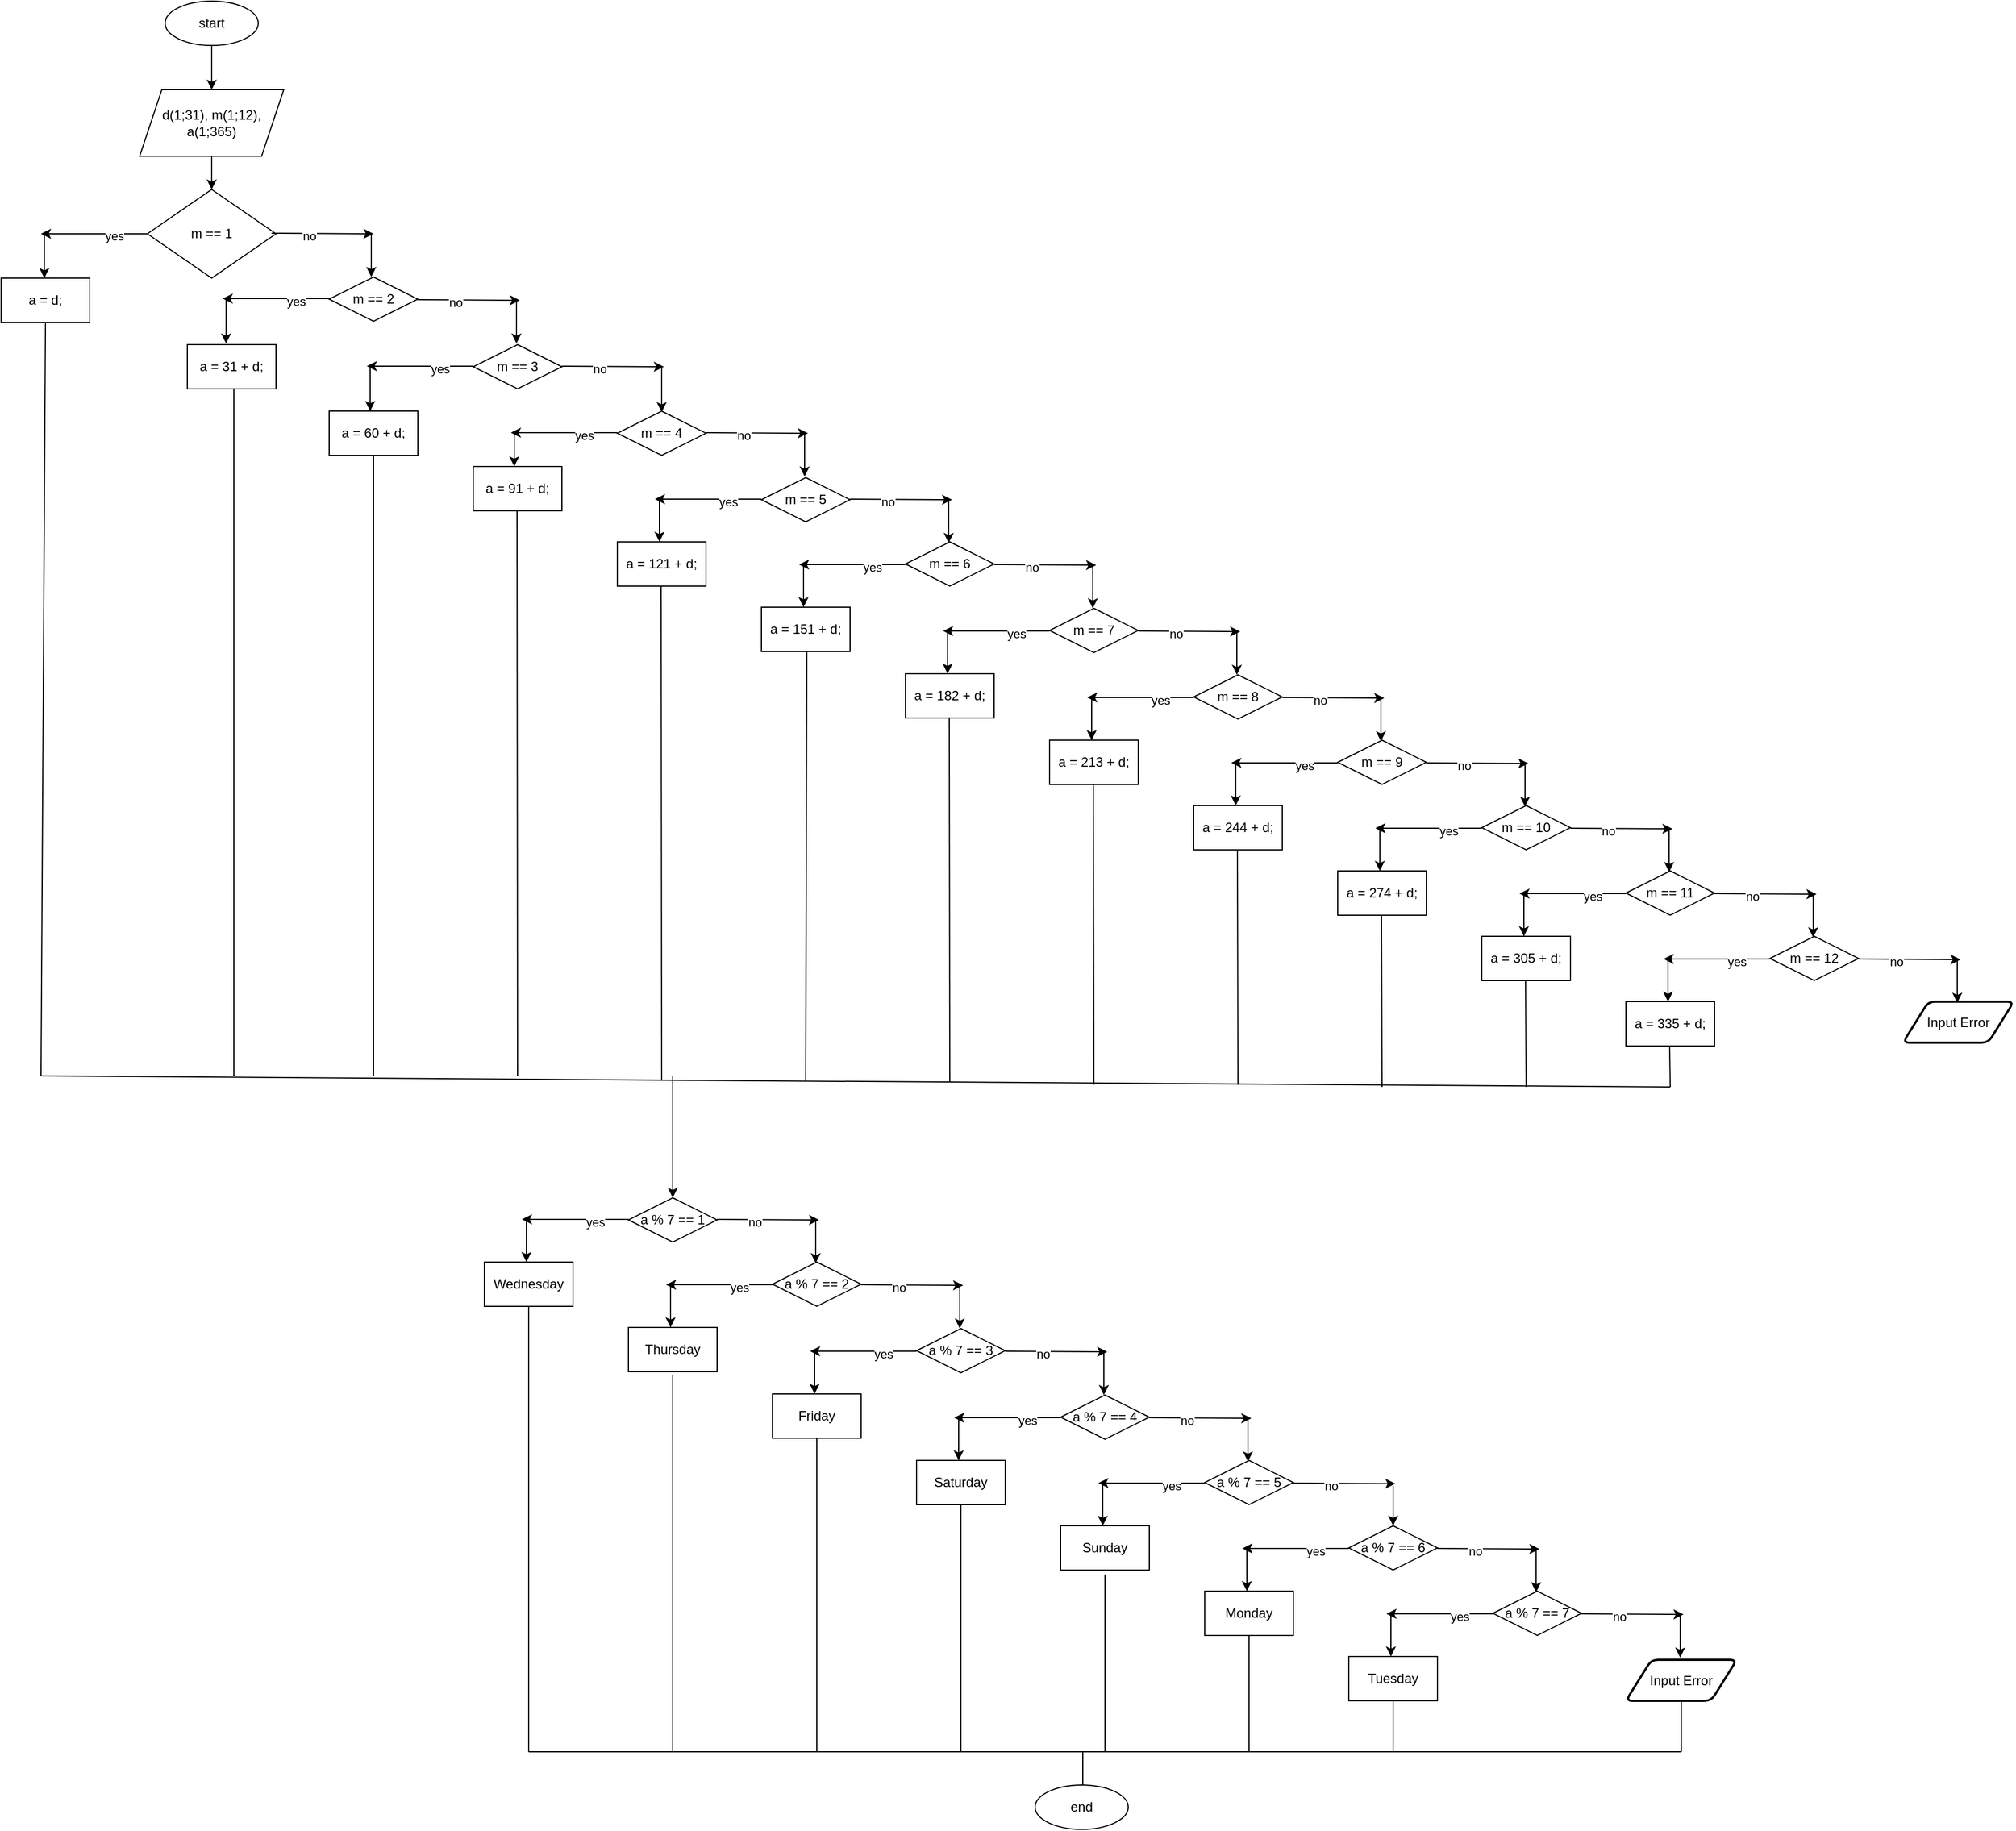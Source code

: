 <mxfile version="15.5.4" type="device"><diagram id="bAz_nbsaVDSdFyaOeBcV" name="Page-1"><mxGraphModel dx="4063" dy="2269" grid="1" gridSize="10" guides="1" tooltips="1" connect="1" arrows="1" fold="1" page="1" pageScale="1" pageWidth="827" pageHeight="1169" math="0" shadow="0"><root><mxCell id="0"/><mxCell id="1" parent="0"/><mxCell id="p2mTO-0wgHYNuSBnQs6n-1" value="start" style="ellipse;whiteSpace=wrap;html=1;" vertex="1" parent="1"><mxGeometry x="372" y="60" width="84" height="40" as="geometry"/></mxCell><mxCell id="p2mTO-0wgHYNuSBnQs6n-2" value="" style="endArrow=classic;html=1;rounded=0;exitX=0.5;exitY=1;exitDx=0;exitDy=0;" edge="1" parent="1" source="p2mTO-0wgHYNuSBnQs6n-1"><mxGeometry width="50" height="50" relative="1" as="geometry"><mxPoint x="390" y="430" as="sourcePoint"/><mxPoint x="414" y="100" as="targetPoint"/></mxGeometry></mxCell><mxCell id="p2mTO-0wgHYNuSBnQs6n-5" value="" style="endArrow=classic;html=1;rounded=0;exitX=0.5;exitY=1;exitDx=0;exitDy=0;" edge="1" parent="1" source="p2mTO-0wgHYNuSBnQs6n-1" target="p2mTO-0wgHYNuSBnQs6n-6"><mxGeometry width="50" height="50" relative="1" as="geometry"><mxPoint x="410" y="100" as="sourcePoint"/><mxPoint x="410" y="140" as="targetPoint"/></mxGeometry></mxCell><mxCell id="p2mTO-0wgHYNuSBnQs6n-6" value="d(1;31), m(1;12), a(1;365)" style="shape=parallelogram;perimeter=parallelogramPerimeter;whiteSpace=wrap;html=1;fixedSize=1;" vertex="1" parent="1"><mxGeometry x="349" y="140" width="130" height="60" as="geometry"/></mxCell><mxCell id="p2mTO-0wgHYNuSBnQs6n-7" value="" style="endArrow=classic;html=1;rounded=0;exitX=0.5;exitY=1;exitDx=0;exitDy=0;" edge="1" parent="1" source="p2mTO-0wgHYNuSBnQs6n-6"><mxGeometry width="50" height="50" relative="1" as="geometry"><mxPoint x="390" y="420" as="sourcePoint"/><mxPoint x="414" y="230" as="targetPoint"/></mxGeometry></mxCell><mxCell id="p2mTO-0wgHYNuSBnQs6n-8" value="m == 1" style="rhombus;whiteSpace=wrap;html=1;" vertex="1" parent="1"><mxGeometry x="356" y="230" width="116" height="80" as="geometry"/></mxCell><mxCell id="p2mTO-0wgHYNuSBnQs6n-9" value="" style="endArrow=classic;html=1;rounded=0;exitX=0;exitY=0.5;exitDx=0;exitDy=0;" edge="1" parent="1" source="p2mTO-0wgHYNuSBnQs6n-8"><mxGeometry width="50" height="50" relative="1" as="geometry"><mxPoint x="390" y="420" as="sourcePoint"/><mxPoint x="260" y="270" as="targetPoint"/></mxGeometry></mxCell><mxCell id="p2mTO-0wgHYNuSBnQs6n-12" value="yes" style="edgeLabel;html=1;align=center;verticalAlign=middle;resizable=0;points=[];" vertex="1" connectable="0" parent="p2mTO-0wgHYNuSBnQs6n-9"><mxGeometry x="-0.375" y="2" relative="1" as="geometry"><mxPoint as="offset"/></mxGeometry></mxCell><mxCell id="p2mTO-0wgHYNuSBnQs6n-11" value="" style="endArrow=classic;html=1;rounded=0;exitX=0;exitY=0.5;exitDx=0;exitDy=0;" edge="1" parent="1"><mxGeometry width="50" height="50" relative="1" as="geometry"><mxPoint x="468" y="269.5" as="sourcePoint"/><mxPoint x="560" y="270" as="targetPoint"/></mxGeometry></mxCell><mxCell id="p2mTO-0wgHYNuSBnQs6n-13" value="no" style="edgeLabel;html=1;align=center;verticalAlign=middle;resizable=0;points=[];" vertex="1" connectable="0" parent="p2mTO-0wgHYNuSBnQs6n-11"><mxGeometry x="-0.261" y="-2" relative="1" as="geometry"><mxPoint as="offset"/></mxGeometry></mxCell><mxCell id="p2mTO-0wgHYNuSBnQs6n-14" value="a = d;" style="rounded=0;whiteSpace=wrap;html=1;" vertex="1" parent="1"><mxGeometry x="224" y="310" width="80" height="40" as="geometry"/></mxCell><mxCell id="p2mTO-0wgHYNuSBnQs6n-15" value="" style="endArrow=classic;html=1;rounded=0;entryX=0.5;entryY=0;entryDx=0;entryDy=0;" edge="1" parent="1"><mxGeometry width="50" height="50" relative="1" as="geometry"><mxPoint x="263" y="270" as="sourcePoint"/><mxPoint x="263" y="310" as="targetPoint"/></mxGeometry></mxCell><mxCell id="p2mTO-0wgHYNuSBnQs6n-16" value="" style="endArrow=classic;html=1;rounded=0;" edge="1" parent="1"><mxGeometry width="50" height="50" relative="1" as="geometry"><mxPoint x="558" y="269" as="sourcePoint"/><mxPoint x="558" y="309" as="targetPoint"/></mxGeometry></mxCell><mxCell id="p2mTO-0wgHYNuSBnQs6n-18" value="m == 2" style="rhombus;whiteSpace=wrap;html=1;" vertex="1" parent="1"><mxGeometry x="520" y="309" width="80" height="40" as="geometry"/></mxCell><mxCell id="p2mTO-0wgHYNuSBnQs6n-19" value="" style="endArrow=classic;html=1;rounded=0;exitX=0;exitY=0.5;exitDx=0;exitDy=0;" edge="1" parent="1"><mxGeometry width="50" height="50" relative="1" as="geometry"><mxPoint x="520" y="328.5" as="sourcePoint"/><mxPoint x="424" y="328.5" as="targetPoint"/></mxGeometry></mxCell><mxCell id="p2mTO-0wgHYNuSBnQs6n-20" value="yes" style="edgeLabel;html=1;align=center;verticalAlign=middle;resizable=0;points=[];" vertex="1" connectable="0" parent="p2mTO-0wgHYNuSBnQs6n-19"><mxGeometry x="-0.375" y="2" relative="1" as="geometry"><mxPoint as="offset"/></mxGeometry></mxCell><mxCell id="p2mTO-0wgHYNuSBnQs6n-21" value="" style="endArrow=classic;html=1;rounded=0;exitX=0;exitY=0.5;exitDx=0;exitDy=0;" edge="1" parent="1"><mxGeometry width="50" height="50" relative="1" as="geometry"><mxPoint x="600" y="329.5" as="sourcePoint"/><mxPoint x="692" y="330" as="targetPoint"/></mxGeometry></mxCell><mxCell id="p2mTO-0wgHYNuSBnQs6n-22" value="no" style="edgeLabel;html=1;align=center;verticalAlign=middle;resizable=0;points=[];" vertex="1" connectable="0" parent="p2mTO-0wgHYNuSBnQs6n-21"><mxGeometry x="-0.261" y="-2" relative="1" as="geometry"><mxPoint as="offset"/></mxGeometry></mxCell><mxCell id="p2mTO-0wgHYNuSBnQs6n-23" value="" style="endArrow=classic;html=1;rounded=0;entryX=0.5;entryY=0;entryDx=0;entryDy=0;" edge="1" parent="1"><mxGeometry width="50" height="50" relative="1" as="geometry"><mxPoint x="427" y="329" as="sourcePoint"/><mxPoint x="427" y="369" as="targetPoint"/></mxGeometry></mxCell><mxCell id="p2mTO-0wgHYNuSBnQs6n-24" value="" style="endArrow=classic;html=1;rounded=0;entryX=0.5;entryY=0;entryDx=0;entryDy=0;" edge="1" parent="1"><mxGeometry width="50" height="50" relative="1" as="geometry"><mxPoint x="689" y="329" as="sourcePoint"/><mxPoint x="689" y="369" as="targetPoint"/></mxGeometry></mxCell><mxCell id="p2mTO-0wgHYNuSBnQs6n-25" value="a = 31 + d;" style="rounded=0;whiteSpace=wrap;html=1;" vertex="1" parent="1"><mxGeometry x="392" y="370" width="80" height="40" as="geometry"/></mxCell><mxCell id="p2mTO-0wgHYNuSBnQs6n-26" value="m == 3" style="rhombus;whiteSpace=wrap;html=1;" vertex="1" parent="1"><mxGeometry x="650" y="370" width="80" height="40" as="geometry"/></mxCell><mxCell id="p2mTO-0wgHYNuSBnQs6n-27" value="" style="endArrow=classic;html=1;rounded=0;exitX=0;exitY=0.5;exitDx=0;exitDy=0;" edge="1" parent="1"><mxGeometry width="50" height="50" relative="1" as="geometry"><mxPoint x="650" y="389.5" as="sourcePoint"/><mxPoint x="554" y="389.5" as="targetPoint"/></mxGeometry></mxCell><mxCell id="p2mTO-0wgHYNuSBnQs6n-28" value="yes" style="edgeLabel;html=1;align=center;verticalAlign=middle;resizable=0;points=[];" vertex="1" connectable="0" parent="p2mTO-0wgHYNuSBnQs6n-27"><mxGeometry x="-0.375" y="2" relative="1" as="geometry"><mxPoint as="offset"/></mxGeometry></mxCell><mxCell id="p2mTO-0wgHYNuSBnQs6n-29" value="" style="endArrow=classic;html=1;rounded=0;entryX=0.5;entryY=0;entryDx=0;entryDy=0;" edge="1" parent="1"><mxGeometry width="50" height="50" relative="1" as="geometry"><mxPoint x="557" y="390" as="sourcePoint"/><mxPoint x="557" y="430" as="targetPoint"/></mxGeometry></mxCell><mxCell id="p2mTO-0wgHYNuSBnQs6n-30" value="" style="endArrow=classic;html=1;rounded=0;exitX=0;exitY=0.5;exitDx=0;exitDy=0;" edge="1" parent="1"><mxGeometry width="50" height="50" relative="1" as="geometry"><mxPoint x="730" y="389.5" as="sourcePoint"/><mxPoint x="822" y="390" as="targetPoint"/></mxGeometry></mxCell><mxCell id="p2mTO-0wgHYNuSBnQs6n-31" value="no" style="edgeLabel;html=1;align=center;verticalAlign=middle;resizable=0;points=[];" vertex="1" connectable="0" parent="p2mTO-0wgHYNuSBnQs6n-30"><mxGeometry x="-0.261" y="-2" relative="1" as="geometry"><mxPoint as="offset"/></mxGeometry></mxCell><mxCell id="p2mTO-0wgHYNuSBnQs6n-33" value="" style="endArrow=classic;html=1;rounded=0;entryX=0.5;entryY=0;entryDx=0;entryDy=0;" edge="1" parent="1"><mxGeometry width="50" height="50" relative="1" as="geometry"><mxPoint x="820" y="391" as="sourcePoint"/><mxPoint x="820" y="431" as="targetPoint"/></mxGeometry></mxCell><mxCell id="p2mTO-0wgHYNuSBnQs6n-34" value="a = 60 + d;" style="rounded=0;whiteSpace=wrap;html=1;" vertex="1" parent="1"><mxGeometry x="520" y="430" width="80" height="40" as="geometry"/></mxCell><mxCell id="p2mTO-0wgHYNuSBnQs6n-37" value="m == 4" style="rhombus;whiteSpace=wrap;html=1;" vertex="1" parent="1"><mxGeometry x="780" y="430" width="80" height="40" as="geometry"/></mxCell><mxCell id="p2mTO-0wgHYNuSBnQs6n-38" value="" style="endArrow=classic;html=1;rounded=0;exitX=0;exitY=0.5;exitDx=0;exitDy=0;" edge="1" parent="1"><mxGeometry width="50" height="50" relative="1" as="geometry"><mxPoint x="780" y="449.5" as="sourcePoint"/><mxPoint x="684" y="449.5" as="targetPoint"/></mxGeometry></mxCell><mxCell id="p2mTO-0wgHYNuSBnQs6n-39" value="yes" style="edgeLabel;html=1;align=center;verticalAlign=middle;resizable=0;points=[];" vertex="1" connectable="0" parent="p2mTO-0wgHYNuSBnQs6n-38"><mxGeometry x="-0.375" y="2" relative="1" as="geometry"><mxPoint as="offset"/></mxGeometry></mxCell><mxCell id="p2mTO-0wgHYNuSBnQs6n-40" value="a = 91 + d;" style="rounded=0;whiteSpace=wrap;html=1;" vertex="1" parent="1"><mxGeometry x="650" y="480" width="80" height="40" as="geometry"/></mxCell><mxCell id="p2mTO-0wgHYNuSBnQs6n-43" value="" style="endArrow=classic;html=1;rounded=0;entryX=0.5;entryY=0;entryDx=0;entryDy=0;" edge="1" parent="1"><mxGeometry width="50" height="50" relative="1" as="geometry"><mxPoint x="687" y="450" as="sourcePoint"/><mxPoint x="687" y="480" as="targetPoint"/></mxGeometry></mxCell><mxCell id="p2mTO-0wgHYNuSBnQs6n-45" value="" style="endArrow=classic;html=1;rounded=0;exitX=0;exitY=0.5;exitDx=0;exitDy=0;" edge="1" parent="1"><mxGeometry width="50" height="50" relative="1" as="geometry"><mxPoint x="860" y="449.5" as="sourcePoint"/><mxPoint x="952" y="450" as="targetPoint"/></mxGeometry></mxCell><mxCell id="p2mTO-0wgHYNuSBnQs6n-46" value="no" style="edgeLabel;html=1;align=center;verticalAlign=middle;resizable=0;points=[];" vertex="1" connectable="0" parent="p2mTO-0wgHYNuSBnQs6n-45"><mxGeometry x="-0.261" y="-2" relative="1" as="geometry"><mxPoint as="offset"/></mxGeometry></mxCell><mxCell id="p2mTO-0wgHYNuSBnQs6n-47" value="" style="endArrow=classic;html=1;rounded=0;entryX=0.5;entryY=0;entryDx=0;entryDy=0;" edge="1" parent="1"><mxGeometry width="50" height="50" relative="1" as="geometry"><mxPoint x="949" y="449" as="sourcePoint"/><mxPoint x="949" y="489" as="targetPoint"/></mxGeometry></mxCell><mxCell id="p2mTO-0wgHYNuSBnQs6n-48" value="m == 5" style="rhombus;whiteSpace=wrap;html=1;" vertex="1" parent="1"><mxGeometry x="910" y="490" width="80" height="40" as="geometry"/></mxCell><mxCell id="p2mTO-0wgHYNuSBnQs6n-49" value="" style="endArrow=classic;html=1;rounded=0;exitX=0;exitY=0.5;exitDx=0;exitDy=0;" edge="1" parent="1"><mxGeometry width="50" height="50" relative="1" as="geometry"><mxPoint x="910" y="509.5" as="sourcePoint"/><mxPoint x="814" y="509.5" as="targetPoint"/></mxGeometry></mxCell><mxCell id="p2mTO-0wgHYNuSBnQs6n-50" value="yes" style="edgeLabel;html=1;align=center;verticalAlign=middle;resizable=0;points=[];" vertex="1" connectable="0" parent="p2mTO-0wgHYNuSBnQs6n-49"><mxGeometry x="-0.375" y="2" relative="1" as="geometry"><mxPoint as="offset"/></mxGeometry></mxCell><mxCell id="p2mTO-0wgHYNuSBnQs6n-51" value="" style="endArrow=classic;html=1;rounded=0;exitX=0;exitY=0.5;exitDx=0;exitDy=0;" edge="1" parent="1"><mxGeometry width="50" height="50" relative="1" as="geometry"><mxPoint x="990" y="509.5" as="sourcePoint"/><mxPoint x="1082" y="510" as="targetPoint"/></mxGeometry></mxCell><mxCell id="p2mTO-0wgHYNuSBnQs6n-52" value="no" style="edgeLabel;html=1;align=center;verticalAlign=middle;resizable=0;points=[];" vertex="1" connectable="0" parent="p2mTO-0wgHYNuSBnQs6n-51"><mxGeometry x="-0.261" y="-2" relative="1" as="geometry"><mxPoint as="offset"/></mxGeometry></mxCell><mxCell id="p2mTO-0wgHYNuSBnQs6n-53" value="" style="endArrow=classic;html=1;rounded=0;entryX=0.5;entryY=0;entryDx=0;entryDy=0;" edge="1" parent="1"><mxGeometry width="50" height="50" relative="1" as="geometry"><mxPoint x="818" y="508" as="sourcePoint"/><mxPoint x="818" y="548" as="targetPoint"/></mxGeometry></mxCell><mxCell id="p2mTO-0wgHYNuSBnQs6n-54" value="a = 121 + d;" style="rounded=0;whiteSpace=wrap;html=1;" vertex="1" parent="1"><mxGeometry x="780" y="548" width="80" height="40" as="geometry"/></mxCell><mxCell id="p2mTO-0wgHYNuSBnQs6n-55" value="" style="endArrow=classic;html=1;rounded=0;entryX=0.5;entryY=0;entryDx=0;entryDy=0;" edge="1" parent="1"><mxGeometry width="50" height="50" relative="1" as="geometry"><mxPoint x="1079" y="509" as="sourcePoint"/><mxPoint x="1079" y="549" as="targetPoint"/></mxGeometry></mxCell><mxCell id="p2mTO-0wgHYNuSBnQs6n-56" value="m == 6" style="rhombus;whiteSpace=wrap;html=1;" vertex="1" parent="1"><mxGeometry x="1040" y="548" width="80" height="40" as="geometry"/></mxCell><mxCell id="p2mTO-0wgHYNuSBnQs6n-57" value="" style="endArrow=classic;html=1;rounded=0;exitX=0;exitY=0.5;exitDx=0;exitDy=0;" edge="1" parent="1"><mxGeometry width="50" height="50" relative="1" as="geometry"><mxPoint x="1040" y="568.5" as="sourcePoint"/><mxPoint x="944" y="568.5" as="targetPoint"/></mxGeometry></mxCell><mxCell id="p2mTO-0wgHYNuSBnQs6n-58" value="yes" style="edgeLabel;html=1;align=center;verticalAlign=middle;resizable=0;points=[];" vertex="1" connectable="0" parent="p2mTO-0wgHYNuSBnQs6n-57"><mxGeometry x="-0.375" y="2" relative="1" as="geometry"><mxPoint as="offset"/></mxGeometry></mxCell><mxCell id="p2mTO-0wgHYNuSBnQs6n-59" value="" style="endArrow=classic;html=1;rounded=0;exitX=0;exitY=0.5;exitDx=0;exitDy=0;" edge="1" parent="1"><mxGeometry width="50" height="50" relative="1" as="geometry"><mxPoint x="1120" y="568.5" as="sourcePoint"/><mxPoint x="1212" y="569" as="targetPoint"/></mxGeometry></mxCell><mxCell id="p2mTO-0wgHYNuSBnQs6n-60" value="no" style="edgeLabel;html=1;align=center;verticalAlign=middle;resizable=0;points=[];" vertex="1" connectable="0" parent="p2mTO-0wgHYNuSBnQs6n-59"><mxGeometry x="-0.261" y="-2" relative="1" as="geometry"><mxPoint as="offset"/></mxGeometry></mxCell><mxCell id="p2mTO-0wgHYNuSBnQs6n-61" value="" style="endArrow=classic;html=1;rounded=0;entryX=0.5;entryY=0;entryDx=0;entryDy=0;" edge="1" parent="1"><mxGeometry width="50" height="50" relative="1" as="geometry"><mxPoint x="948" y="567" as="sourcePoint"/><mxPoint x="948" y="607" as="targetPoint"/></mxGeometry></mxCell><mxCell id="p2mTO-0wgHYNuSBnQs6n-62" value="a = 151 + d;" style="rounded=0;whiteSpace=wrap;html=1;" vertex="1" parent="1"><mxGeometry x="910" y="607" width="80" height="40" as="geometry"/></mxCell><mxCell id="p2mTO-0wgHYNuSBnQs6n-63" value="" style="endArrow=classic;html=1;rounded=0;entryX=0.5;entryY=0;entryDx=0;entryDy=0;" edge="1" parent="1"><mxGeometry width="50" height="50" relative="1" as="geometry"><mxPoint x="1209" y="568" as="sourcePoint"/><mxPoint x="1209" y="608" as="targetPoint"/></mxGeometry></mxCell><mxCell id="p2mTO-0wgHYNuSBnQs6n-64" value="m == 7" style="rhombus;whiteSpace=wrap;html=1;" vertex="1" parent="1"><mxGeometry x="1170" y="608" width="80" height="40" as="geometry"/></mxCell><mxCell id="p2mTO-0wgHYNuSBnQs6n-65" value="" style="endArrow=classic;html=1;rounded=0;exitX=0;exitY=0.5;exitDx=0;exitDy=0;" edge="1" parent="1"><mxGeometry width="50" height="50" relative="1" as="geometry"><mxPoint x="1170" y="628.5" as="sourcePoint"/><mxPoint x="1074" y="628.5" as="targetPoint"/></mxGeometry></mxCell><mxCell id="p2mTO-0wgHYNuSBnQs6n-66" value="yes" style="edgeLabel;html=1;align=center;verticalAlign=middle;resizable=0;points=[];" vertex="1" connectable="0" parent="p2mTO-0wgHYNuSBnQs6n-65"><mxGeometry x="-0.375" y="2" relative="1" as="geometry"><mxPoint as="offset"/></mxGeometry></mxCell><mxCell id="p2mTO-0wgHYNuSBnQs6n-67" value="" style="endArrow=classic;html=1;rounded=0;exitX=0;exitY=0.5;exitDx=0;exitDy=0;" edge="1" parent="1"><mxGeometry width="50" height="50" relative="1" as="geometry"><mxPoint x="1250" y="628.5" as="sourcePoint"/><mxPoint x="1342" y="629" as="targetPoint"/></mxGeometry></mxCell><mxCell id="p2mTO-0wgHYNuSBnQs6n-68" value="no" style="edgeLabel;html=1;align=center;verticalAlign=middle;resizable=0;points=[];" vertex="1" connectable="0" parent="p2mTO-0wgHYNuSBnQs6n-67"><mxGeometry x="-0.261" y="-2" relative="1" as="geometry"><mxPoint as="offset"/></mxGeometry></mxCell><mxCell id="p2mTO-0wgHYNuSBnQs6n-69" value="" style="endArrow=classic;html=1;rounded=0;entryX=0.5;entryY=0;entryDx=0;entryDy=0;" edge="1" parent="1"><mxGeometry width="50" height="50" relative="1" as="geometry"><mxPoint x="1078" y="627" as="sourcePoint"/><mxPoint x="1078" y="667" as="targetPoint"/></mxGeometry></mxCell><mxCell id="p2mTO-0wgHYNuSBnQs6n-70" value="a = 182 + d;" style="rounded=0;whiteSpace=wrap;html=1;" vertex="1" parent="1"><mxGeometry x="1040" y="667" width="80" height="40" as="geometry"/></mxCell><mxCell id="p2mTO-0wgHYNuSBnQs6n-71" value="" style="endArrow=classic;html=1;rounded=0;entryX=0.5;entryY=0;entryDx=0;entryDy=0;" edge="1" parent="1"><mxGeometry width="50" height="50" relative="1" as="geometry"><mxPoint x="1339" y="628" as="sourcePoint"/><mxPoint x="1339" y="668" as="targetPoint"/></mxGeometry></mxCell><mxCell id="p2mTO-0wgHYNuSBnQs6n-73" value="m == 8" style="rhombus;whiteSpace=wrap;html=1;" vertex="1" parent="1"><mxGeometry x="1300" y="668" width="80" height="40" as="geometry"/></mxCell><mxCell id="p2mTO-0wgHYNuSBnQs6n-74" value="" style="endArrow=classic;html=1;rounded=0;exitX=0;exitY=0.5;exitDx=0;exitDy=0;" edge="1" parent="1"><mxGeometry width="50" height="50" relative="1" as="geometry"><mxPoint x="1300" y="688.5" as="sourcePoint"/><mxPoint x="1204" y="688.5" as="targetPoint"/></mxGeometry></mxCell><mxCell id="p2mTO-0wgHYNuSBnQs6n-75" value="yes" style="edgeLabel;html=1;align=center;verticalAlign=middle;resizable=0;points=[];" vertex="1" connectable="0" parent="p2mTO-0wgHYNuSBnQs6n-74"><mxGeometry x="-0.375" y="2" relative="1" as="geometry"><mxPoint as="offset"/></mxGeometry></mxCell><mxCell id="p2mTO-0wgHYNuSBnQs6n-76" value="" style="endArrow=classic;html=1;rounded=0;exitX=0;exitY=0.5;exitDx=0;exitDy=0;" edge="1" parent="1"><mxGeometry width="50" height="50" relative="1" as="geometry"><mxPoint x="1380" y="688.5" as="sourcePoint"/><mxPoint x="1472" y="689" as="targetPoint"/></mxGeometry></mxCell><mxCell id="p2mTO-0wgHYNuSBnQs6n-77" value="no" style="edgeLabel;html=1;align=center;verticalAlign=middle;resizable=0;points=[];" vertex="1" connectable="0" parent="p2mTO-0wgHYNuSBnQs6n-76"><mxGeometry x="-0.261" y="-2" relative="1" as="geometry"><mxPoint as="offset"/></mxGeometry></mxCell><mxCell id="p2mTO-0wgHYNuSBnQs6n-78" value="" style="endArrow=classic;html=1;rounded=0;entryX=0.5;entryY=0;entryDx=0;entryDy=0;" edge="1" parent="1"><mxGeometry width="50" height="50" relative="1" as="geometry"><mxPoint x="1208" y="687" as="sourcePoint"/><mxPoint x="1208" y="727" as="targetPoint"/></mxGeometry></mxCell><mxCell id="p2mTO-0wgHYNuSBnQs6n-79" value="a = 213 + d;" style="rounded=0;whiteSpace=wrap;html=1;" vertex="1" parent="1"><mxGeometry x="1170" y="727" width="80" height="40" as="geometry"/></mxCell><mxCell id="p2mTO-0wgHYNuSBnQs6n-80" value="" style="endArrow=classic;html=1;rounded=0;entryX=0.5;entryY=0;entryDx=0;entryDy=0;" edge="1" parent="1"><mxGeometry width="50" height="50" relative="1" as="geometry"><mxPoint x="1469" y="688" as="sourcePoint"/><mxPoint x="1469" y="728" as="targetPoint"/></mxGeometry></mxCell><mxCell id="p2mTO-0wgHYNuSBnQs6n-81" value="m == 9" style="rhombus;whiteSpace=wrap;html=1;" vertex="1" parent="1"><mxGeometry x="1430" y="727" width="80" height="40" as="geometry"/></mxCell><mxCell id="p2mTO-0wgHYNuSBnQs6n-82" value="" style="endArrow=classic;html=1;rounded=0;exitX=0;exitY=0.5;exitDx=0;exitDy=0;" edge="1" parent="1"><mxGeometry width="50" height="50" relative="1" as="geometry"><mxPoint x="1430" y="747.5" as="sourcePoint"/><mxPoint x="1334" y="747.5" as="targetPoint"/></mxGeometry></mxCell><mxCell id="p2mTO-0wgHYNuSBnQs6n-83" value="yes" style="edgeLabel;html=1;align=center;verticalAlign=middle;resizable=0;points=[];" vertex="1" connectable="0" parent="p2mTO-0wgHYNuSBnQs6n-82"><mxGeometry x="-0.375" y="2" relative="1" as="geometry"><mxPoint as="offset"/></mxGeometry></mxCell><mxCell id="p2mTO-0wgHYNuSBnQs6n-84" value="" style="endArrow=classic;html=1;rounded=0;exitX=0;exitY=0.5;exitDx=0;exitDy=0;" edge="1" parent="1"><mxGeometry width="50" height="50" relative="1" as="geometry"><mxPoint x="1510" y="747.5" as="sourcePoint"/><mxPoint x="1602" y="748" as="targetPoint"/></mxGeometry></mxCell><mxCell id="p2mTO-0wgHYNuSBnQs6n-85" value="no" style="edgeLabel;html=1;align=center;verticalAlign=middle;resizable=0;points=[];" vertex="1" connectable="0" parent="p2mTO-0wgHYNuSBnQs6n-84"><mxGeometry x="-0.261" y="-2" relative="1" as="geometry"><mxPoint as="offset"/></mxGeometry></mxCell><mxCell id="p2mTO-0wgHYNuSBnQs6n-86" value="" style="endArrow=classic;html=1;rounded=0;entryX=0.5;entryY=0;entryDx=0;entryDy=0;" edge="1" parent="1"><mxGeometry width="50" height="50" relative="1" as="geometry"><mxPoint x="1338" y="746" as="sourcePoint"/><mxPoint x="1338" y="786" as="targetPoint"/></mxGeometry></mxCell><mxCell id="p2mTO-0wgHYNuSBnQs6n-87" value="a = 244 + d;" style="rounded=0;whiteSpace=wrap;html=1;" vertex="1" parent="1"><mxGeometry x="1300" y="786" width="80" height="40" as="geometry"/></mxCell><mxCell id="p2mTO-0wgHYNuSBnQs6n-88" value="" style="endArrow=classic;html=1;rounded=0;entryX=0.5;entryY=0;entryDx=0;entryDy=0;" edge="1" parent="1"><mxGeometry width="50" height="50" relative="1" as="geometry"><mxPoint x="1599" y="747" as="sourcePoint"/><mxPoint x="1599" y="787" as="targetPoint"/></mxGeometry></mxCell><mxCell id="p2mTO-0wgHYNuSBnQs6n-89" value="m == 10" style="rhombus;whiteSpace=wrap;html=1;" vertex="1" parent="1"><mxGeometry x="1560" y="786" width="80" height="40" as="geometry"/></mxCell><mxCell id="p2mTO-0wgHYNuSBnQs6n-90" value="" style="endArrow=classic;html=1;rounded=0;exitX=0;exitY=0.5;exitDx=0;exitDy=0;" edge="1" parent="1"><mxGeometry width="50" height="50" relative="1" as="geometry"><mxPoint x="1560" y="806.5" as="sourcePoint"/><mxPoint x="1464" y="806.5" as="targetPoint"/></mxGeometry></mxCell><mxCell id="p2mTO-0wgHYNuSBnQs6n-91" value="yes" style="edgeLabel;html=1;align=center;verticalAlign=middle;resizable=0;points=[];" vertex="1" connectable="0" parent="p2mTO-0wgHYNuSBnQs6n-90"><mxGeometry x="-0.375" y="2" relative="1" as="geometry"><mxPoint as="offset"/></mxGeometry></mxCell><mxCell id="p2mTO-0wgHYNuSBnQs6n-92" value="" style="endArrow=classic;html=1;rounded=0;exitX=0;exitY=0.5;exitDx=0;exitDy=0;" edge="1" parent="1"><mxGeometry width="50" height="50" relative="1" as="geometry"><mxPoint x="1640" y="806.5" as="sourcePoint"/><mxPoint x="1732" y="807" as="targetPoint"/></mxGeometry></mxCell><mxCell id="p2mTO-0wgHYNuSBnQs6n-93" value="no" style="edgeLabel;html=1;align=center;verticalAlign=middle;resizable=0;points=[];" vertex="1" connectable="0" parent="p2mTO-0wgHYNuSBnQs6n-92"><mxGeometry x="-0.261" y="-2" relative="1" as="geometry"><mxPoint as="offset"/></mxGeometry></mxCell><mxCell id="p2mTO-0wgHYNuSBnQs6n-94" value="" style="endArrow=classic;html=1;rounded=0;entryX=0.5;entryY=0;entryDx=0;entryDy=0;" edge="1" parent="1"><mxGeometry width="50" height="50" relative="1" as="geometry"><mxPoint x="1468" y="805" as="sourcePoint"/><mxPoint x="1468" y="845" as="targetPoint"/></mxGeometry></mxCell><mxCell id="p2mTO-0wgHYNuSBnQs6n-95" value="a = 274 + d;" style="rounded=0;whiteSpace=wrap;html=1;" vertex="1" parent="1"><mxGeometry x="1430" y="845" width="80" height="40" as="geometry"/></mxCell><mxCell id="p2mTO-0wgHYNuSBnQs6n-96" value="" style="endArrow=classic;html=1;rounded=0;entryX=0.5;entryY=0;entryDx=0;entryDy=0;" edge="1" parent="1"><mxGeometry width="50" height="50" relative="1" as="geometry"><mxPoint x="1729" y="806" as="sourcePoint"/><mxPoint x="1729" y="846" as="targetPoint"/></mxGeometry></mxCell><mxCell id="p2mTO-0wgHYNuSBnQs6n-97" value="m == 11" style="rhombus;whiteSpace=wrap;html=1;" vertex="1" parent="1"><mxGeometry x="1690" y="845" width="80" height="40" as="geometry"/></mxCell><mxCell id="p2mTO-0wgHYNuSBnQs6n-98" value="" style="endArrow=classic;html=1;rounded=0;exitX=0;exitY=0.5;exitDx=0;exitDy=0;" edge="1" parent="1"><mxGeometry width="50" height="50" relative="1" as="geometry"><mxPoint x="1690" y="865.5" as="sourcePoint"/><mxPoint x="1594" y="865.5" as="targetPoint"/></mxGeometry></mxCell><mxCell id="p2mTO-0wgHYNuSBnQs6n-99" value="yes" style="edgeLabel;html=1;align=center;verticalAlign=middle;resizable=0;points=[];" vertex="1" connectable="0" parent="p2mTO-0wgHYNuSBnQs6n-98"><mxGeometry x="-0.375" y="2" relative="1" as="geometry"><mxPoint as="offset"/></mxGeometry></mxCell><mxCell id="p2mTO-0wgHYNuSBnQs6n-100" value="" style="endArrow=classic;html=1;rounded=0;exitX=0;exitY=0.5;exitDx=0;exitDy=0;" edge="1" parent="1"><mxGeometry width="50" height="50" relative="1" as="geometry"><mxPoint x="1770" y="865.5" as="sourcePoint"/><mxPoint x="1862" y="866" as="targetPoint"/></mxGeometry></mxCell><mxCell id="p2mTO-0wgHYNuSBnQs6n-101" value="no" style="edgeLabel;html=1;align=center;verticalAlign=middle;resizable=0;points=[];" vertex="1" connectable="0" parent="p2mTO-0wgHYNuSBnQs6n-100"><mxGeometry x="-0.261" y="-2" relative="1" as="geometry"><mxPoint as="offset"/></mxGeometry></mxCell><mxCell id="p2mTO-0wgHYNuSBnQs6n-102" value="" style="endArrow=classic;html=1;rounded=0;entryX=0.5;entryY=0;entryDx=0;entryDy=0;" edge="1" parent="1"><mxGeometry width="50" height="50" relative="1" as="geometry"><mxPoint x="1598" y="864" as="sourcePoint"/><mxPoint x="1598" y="904" as="targetPoint"/></mxGeometry></mxCell><mxCell id="p2mTO-0wgHYNuSBnQs6n-103" value="a = 305 + d;" style="rounded=0;whiteSpace=wrap;html=1;" vertex="1" parent="1"><mxGeometry x="1560" y="904" width="80" height="40" as="geometry"/></mxCell><mxCell id="p2mTO-0wgHYNuSBnQs6n-104" value="" style="endArrow=classic;html=1;rounded=0;entryX=0.5;entryY=0;entryDx=0;entryDy=0;" edge="1" parent="1"><mxGeometry width="50" height="50" relative="1" as="geometry"><mxPoint x="1859" y="865" as="sourcePoint"/><mxPoint x="1859" y="905" as="targetPoint"/></mxGeometry></mxCell><mxCell id="p2mTO-0wgHYNuSBnQs6n-105" value="m == 12" style="rhombus;whiteSpace=wrap;html=1;" vertex="1" parent="1"><mxGeometry x="1820" y="904" width="80" height="40" as="geometry"/></mxCell><mxCell id="p2mTO-0wgHYNuSBnQs6n-106" value="" style="endArrow=classic;html=1;rounded=0;exitX=0;exitY=0.5;exitDx=0;exitDy=0;" edge="1" parent="1"><mxGeometry width="50" height="50" relative="1" as="geometry"><mxPoint x="1820" y="924.5" as="sourcePoint"/><mxPoint x="1724" y="924.5" as="targetPoint"/></mxGeometry></mxCell><mxCell id="p2mTO-0wgHYNuSBnQs6n-107" value="yes" style="edgeLabel;html=1;align=center;verticalAlign=middle;resizable=0;points=[];" vertex="1" connectable="0" parent="p2mTO-0wgHYNuSBnQs6n-106"><mxGeometry x="-0.375" y="2" relative="1" as="geometry"><mxPoint as="offset"/></mxGeometry></mxCell><mxCell id="p2mTO-0wgHYNuSBnQs6n-108" value="" style="endArrow=classic;html=1;rounded=0;exitX=0;exitY=0.5;exitDx=0;exitDy=0;" edge="1" parent="1"><mxGeometry width="50" height="50" relative="1" as="geometry"><mxPoint x="1900" y="924.5" as="sourcePoint"/><mxPoint x="1992" y="925" as="targetPoint"/></mxGeometry></mxCell><mxCell id="p2mTO-0wgHYNuSBnQs6n-109" value="no" style="edgeLabel;html=1;align=center;verticalAlign=middle;resizable=0;points=[];" vertex="1" connectable="0" parent="p2mTO-0wgHYNuSBnQs6n-108"><mxGeometry x="-0.261" y="-2" relative="1" as="geometry"><mxPoint as="offset"/></mxGeometry></mxCell><mxCell id="p2mTO-0wgHYNuSBnQs6n-110" value="" style="endArrow=classic;html=1;rounded=0;entryX=0.5;entryY=0;entryDx=0;entryDy=0;" edge="1" parent="1"><mxGeometry width="50" height="50" relative="1" as="geometry"><mxPoint x="1728" y="923" as="sourcePoint"/><mxPoint x="1728" y="963" as="targetPoint"/></mxGeometry></mxCell><mxCell id="p2mTO-0wgHYNuSBnQs6n-111" value="a = 335 + d;" style="rounded=0;whiteSpace=wrap;html=1;" vertex="1" parent="1"><mxGeometry x="1690" y="963" width="80" height="40" as="geometry"/></mxCell><mxCell id="p2mTO-0wgHYNuSBnQs6n-112" value="" style="endArrow=classic;html=1;rounded=0;entryX=0.5;entryY=0;entryDx=0;entryDy=0;" edge="1" parent="1"><mxGeometry width="50" height="50" relative="1" as="geometry"><mxPoint x="1989" y="924" as="sourcePoint"/><mxPoint x="1989" y="964" as="targetPoint"/></mxGeometry></mxCell><mxCell id="p2mTO-0wgHYNuSBnQs6n-113" value="Input Error" style="shape=parallelogram;html=1;strokeWidth=2;perimeter=parallelogramPerimeter;whiteSpace=wrap;rounded=1;arcSize=12;size=0.23;" vertex="1" parent="1"><mxGeometry x="1940" y="963" width="100" height="37" as="geometry"/></mxCell><mxCell id="p2mTO-0wgHYNuSBnQs6n-122" value="" style="endArrow=none;html=1;rounded=0;entryX=0.5;entryY=1;entryDx=0;entryDy=0;" edge="1" parent="1" target="p2mTO-0wgHYNuSBnQs6n-14"><mxGeometry width="50" height="50" relative="1" as="geometry"><mxPoint x="260" y="1030" as="sourcePoint"/><mxPoint x="870" y="680" as="targetPoint"/></mxGeometry></mxCell><mxCell id="p2mTO-0wgHYNuSBnQs6n-123" value="" style="endArrow=none;html=1;rounded=0;" edge="1" parent="1"><mxGeometry width="50" height="50" relative="1" as="geometry"><mxPoint x="434" y="1030" as="sourcePoint"/><mxPoint x="434" y="410" as="targetPoint"/></mxGeometry></mxCell><mxCell id="p2mTO-0wgHYNuSBnQs6n-124" value="" style="endArrow=none;html=1;rounded=0;entryX=0.5;entryY=1;entryDx=0;entryDy=0;" edge="1" parent="1" target="p2mTO-0wgHYNuSBnQs6n-34"><mxGeometry width="50" height="50" relative="1" as="geometry"><mxPoint x="560" y="1030" as="sourcePoint"/><mxPoint x="560" y="480" as="targetPoint"/></mxGeometry></mxCell><mxCell id="p2mTO-0wgHYNuSBnQs6n-125" value="" style="endArrow=none;html=1;rounded=0;entryX=0.5;entryY=1;entryDx=0;entryDy=0;" edge="1" parent="1"><mxGeometry width="50" height="50" relative="1" as="geometry"><mxPoint x="690" y="1030" as="sourcePoint"/><mxPoint x="689.5" y="520" as="targetPoint"/></mxGeometry></mxCell><mxCell id="p2mTO-0wgHYNuSBnQs6n-126" value="" style="endArrow=none;html=1;rounded=0;entryX=0.5;entryY=1;entryDx=0;entryDy=0;" edge="1" parent="1"><mxGeometry width="50" height="50" relative="1" as="geometry"><mxPoint x="820" y="1034" as="sourcePoint"/><mxPoint x="819.5" y="588" as="targetPoint"/></mxGeometry></mxCell><mxCell id="p2mTO-0wgHYNuSBnQs6n-127" value="" style="endArrow=none;html=1;rounded=0;entryX=0.5;entryY=1;entryDx=0;entryDy=0;" edge="1" parent="1"><mxGeometry width="50" height="50" relative="1" as="geometry"><mxPoint x="950" y="1035" as="sourcePoint"/><mxPoint x="951" y="647" as="targetPoint"/></mxGeometry></mxCell><mxCell id="p2mTO-0wgHYNuSBnQs6n-128" value="" style="endArrow=none;html=1;rounded=0;entryX=0.5;entryY=1;entryDx=0;entryDy=0;" edge="1" parent="1"><mxGeometry width="50" height="50" relative="1" as="geometry"><mxPoint x="1080" y="1036" as="sourcePoint"/><mxPoint x="1079.5" y="707" as="targetPoint"/></mxGeometry></mxCell><mxCell id="p2mTO-0wgHYNuSBnQs6n-129" value="" style="endArrow=none;html=1;rounded=0;entryX=0.5;entryY=1;entryDx=0;entryDy=0;" edge="1" parent="1"><mxGeometry width="50" height="50" relative="1" as="geometry"><mxPoint x="1210" y="1038" as="sourcePoint"/><mxPoint x="1209.5" y="767" as="targetPoint"/></mxGeometry></mxCell><mxCell id="p2mTO-0wgHYNuSBnQs6n-130" value="" style="endArrow=none;html=1;rounded=0;entryX=0.5;entryY=1;entryDx=0;entryDy=0;" edge="1" parent="1"><mxGeometry width="50" height="50" relative="1" as="geometry"><mxPoint x="1340" y="1038" as="sourcePoint"/><mxPoint x="1339.5" y="826" as="targetPoint"/></mxGeometry></mxCell><mxCell id="p2mTO-0wgHYNuSBnQs6n-131" value="" style="endArrow=none;html=1;rounded=0;entryX=0.5;entryY=1;entryDx=0;entryDy=0;" edge="1" parent="1"><mxGeometry width="50" height="50" relative="1" as="geometry"><mxPoint x="1470" y="1040" as="sourcePoint"/><mxPoint x="1469.5" y="885" as="targetPoint"/></mxGeometry></mxCell><mxCell id="p2mTO-0wgHYNuSBnQs6n-132" value="" style="endArrow=none;html=1;rounded=0;entryX=0.5;entryY=1;entryDx=0;entryDy=0;" edge="1" parent="1"><mxGeometry width="50" height="50" relative="1" as="geometry"><mxPoint x="1600" y="1040" as="sourcePoint"/><mxPoint x="1599.5" y="944" as="targetPoint"/></mxGeometry></mxCell><mxCell id="p2mTO-0wgHYNuSBnQs6n-133" value="" style="endArrow=none;html=1;rounded=0;entryX=0.5;entryY=1;entryDx=0;entryDy=0;" edge="1" parent="1"><mxGeometry width="50" height="50" relative="1" as="geometry"><mxPoint x="1730" y="1040" as="sourcePoint"/><mxPoint x="1729.5" y="1004" as="targetPoint"/></mxGeometry></mxCell><mxCell id="p2mTO-0wgHYNuSBnQs6n-135" value="" style="endArrow=none;html=1;rounded=0;" edge="1" parent="1"><mxGeometry width="50" height="50" relative="1" as="geometry"><mxPoint x="260" y="1030" as="sourcePoint"/><mxPoint x="1730" y="1040" as="targetPoint"/></mxGeometry></mxCell><mxCell id="p2mTO-0wgHYNuSBnQs6n-136" value="" style="endArrow=classic;html=1;rounded=0;entryX=0.5;entryY=0;entryDx=0;entryDy=0;" edge="1" parent="1" target="p2mTO-0wgHYNuSBnQs6n-137"><mxGeometry width="50" height="50" relative="1" as="geometry"><mxPoint x="830" y="1030" as="sourcePoint"/><mxPoint x="820" y="1060" as="targetPoint"/></mxGeometry></mxCell><mxCell id="p2mTO-0wgHYNuSBnQs6n-137" value="a % 7 == 1" style="rhombus;whiteSpace=wrap;html=1;" vertex="1" parent="1"><mxGeometry x="790" y="1140" width="80" height="40" as="geometry"/></mxCell><mxCell id="p2mTO-0wgHYNuSBnQs6n-138" value="" style="endArrow=classic;html=1;rounded=0;exitX=0;exitY=0.5;exitDx=0;exitDy=0;" edge="1" parent="1"><mxGeometry width="50" height="50" relative="1" as="geometry"><mxPoint x="790" y="1159.5" as="sourcePoint"/><mxPoint x="694" y="1159.5" as="targetPoint"/></mxGeometry></mxCell><mxCell id="p2mTO-0wgHYNuSBnQs6n-139" value="yes" style="edgeLabel;html=1;align=center;verticalAlign=middle;resizable=0;points=[];" vertex="1" connectable="0" parent="p2mTO-0wgHYNuSBnQs6n-138"><mxGeometry x="-0.375" y="2" relative="1" as="geometry"><mxPoint as="offset"/></mxGeometry></mxCell><mxCell id="p2mTO-0wgHYNuSBnQs6n-140" value="" style="endArrow=classic;html=1;rounded=0;exitX=0;exitY=0.5;exitDx=0;exitDy=0;" edge="1" parent="1"><mxGeometry width="50" height="50" relative="1" as="geometry"><mxPoint x="870" y="1159.5" as="sourcePoint"/><mxPoint x="962" y="1160" as="targetPoint"/></mxGeometry></mxCell><mxCell id="p2mTO-0wgHYNuSBnQs6n-141" value="no" style="edgeLabel;html=1;align=center;verticalAlign=middle;resizable=0;points=[];" vertex="1" connectable="0" parent="p2mTO-0wgHYNuSBnQs6n-140"><mxGeometry x="-0.261" y="-2" relative="1" as="geometry"><mxPoint as="offset"/></mxGeometry></mxCell><mxCell id="p2mTO-0wgHYNuSBnQs6n-142" value="" style="endArrow=classic;html=1;rounded=0;entryX=0.5;entryY=0;entryDx=0;entryDy=0;" edge="1" parent="1"><mxGeometry width="50" height="50" relative="1" as="geometry"><mxPoint x="698" y="1158" as="sourcePoint"/><mxPoint x="698" y="1198" as="targetPoint"/></mxGeometry></mxCell><mxCell id="p2mTO-0wgHYNuSBnQs6n-143" value="Wednesday" style="rounded=0;whiteSpace=wrap;html=1;" vertex="1" parent="1"><mxGeometry x="660" y="1198" width="80" height="40" as="geometry"/></mxCell><mxCell id="p2mTO-0wgHYNuSBnQs6n-144" value="" style="endArrow=classic;html=1;rounded=0;entryX=0.5;entryY=0;entryDx=0;entryDy=0;" edge="1" parent="1"><mxGeometry width="50" height="50" relative="1" as="geometry"><mxPoint x="959" y="1159" as="sourcePoint"/><mxPoint x="959" y="1199" as="targetPoint"/></mxGeometry></mxCell><mxCell id="p2mTO-0wgHYNuSBnQs6n-145" value="a % 7 == 2" style="rhombus;whiteSpace=wrap;html=1;" vertex="1" parent="1"><mxGeometry x="920" y="1198" width="80" height="40" as="geometry"/></mxCell><mxCell id="p2mTO-0wgHYNuSBnQs6n-146" value="" style="endArrow=classic;html=1;rounded=0;exitX=0;exitY=0.5;exitDx=0;exitDy=0;" edge="1" parent="1"><mxGeometry width="50" height="50" relative="1" as="geometry"><mxPoint x="920" y="1218.5" as="sourcePoint"/><mxPoint x="824" y="1218.5" as="targetPoint"/></mxGeometry></mxCell><mxCell id="p2mTO-0wgHYNuSBnQs6n-147" value="yes" style="edgeLabel;html=1;align=center;verticalAlign=middle;resizable=0;points=[];" vertex="1" connectable="0" parent="p2mTO-0wgHYNuSBnQs6n-146"><mxGeometry x="-0.375" y="2" relative="1" as="geometry"><mxPoint as="offset"/></mxGeometry></mxCell><mxCell id="p2mTO-0wgHYNuSBnQs6n-148" value="" style="endArrow=classic;html=1;rounded=0;exitX=0;exitY=0.5;exitDx=0;exitDy=0;" edge="1" parent="1"><mxGeometry width="50" height="50" relative="1" as="geometry"><mxPoint x="1000" y="1218.5" as="sourcePoint"/><mxPoint x="1092" y="1219" as="targetPoint"/></mxGeometry></mxCell><mxCell id="p2mTO-0wgHYNuSBnQs6n-149" value="no" style="edgeLabel;html=1;align=center;verticalAlign=middle;resizable=0;points=[];" vertex="1" connectable="0" parent="p2mTO-0wgHYNuSBnQs6n-148"><mxGeometry x="-0.261" y="-2" relative="1" as="geometry"><mxPoint as="offset"/></mxGeometry></mxCell><mxCell id="p2mTO-0wgHYNuSBnQs6n-150" value="" style="endArrow=classic;html=1;rounded=0;entryX=0.5;entryY=0;entryDx=0;entryDy=0;" edge="1" parent="1"><mxGeometry width="50" height="50" relative="1" as="geometry"><mxPoint x="828" y="1217.0" as="sourcePoint"/><mxPoint x="828" y="1257.0" as="targetPoint"/></mxGeometry></mxCell><mxCell id="p2mTO-0wgHYNuSBnQs6n-151" value="Thursday" style="rounded=0;whiteSpace=wrap;html=1;" vertex="1" parent="1"><mxGeometry x="790" y="1257" width="80" height="40" as="geometry"/></mxCell><mxCell id="p2mTO-0wgHYNuSBnQs6n-152" value="" style="endArrow=classic;html=1;rounded=0;entryX=0.5;entryY=0;entryDx=0;entryDy=0;" edge="1" parent="1"><mxGeometry width="50" height="50" relative="1" as="geometry"><mxPoint x="1089" y="1218" as="sourcePoint"/><mxPoint x="1089" y="1258" as="targetPoint"/></mxGeometry></mxCell><mxCell id="p2mTO-0wgHYNuSBnQs6n-153" value="a % 7 == 3" style="rhombus;whiteSpace=wrap;html=1;" vertex="1" parent="1"><mxGeometry x="1050" y="1258" width="80" height="40" as="geometry"/></mxCell><mxCell id="p2mTO-0wgHYNuSBnQs6n-154" value="" style="endArrow=classic;html=1;rounded=0;exitX=0;exitY=0.5;exitDx=0;exitDy=0;" edge="1" parent="1"><mxGeometry width="50" height="50" relative="1" as="geometry"><mxPoint x="1050" y="1278.5" as="sourcePoint"/><mxPoint x="954" y="1278.5" as="targetPoint"/></mxGeometry></mxCell><mxCell id="p2mTO-0wgHYNuSBnQs6n-155" value="yes" style="edgeLabel;html=1;align=center;verticalAlign=middle;resizable=0;points=[];" vertex="1" connectable="0" parent="p2mTO-0wgHYNuSBnQs6n-154"><mxGeometry x="-0.375" y="2" relative="1" as="geometry"><mxPoint as="offset"/></mxGeometry></mxCell><mxCell id="p2mTO-0wgHYNuSBnQs6n-156" value="" style="endArrow=classic;html=1;rounded=0;exitX=0;exitY=0.5;exitDx=0;exitDy=0;" edge="1" parent="1"><mxGeometry width="50" height="50" relative="1" as="geometry"><mxPoint x="1130" y="1278.5" as="sourcePoint"/><mxPoint x="1222" y="1279" as="targetPoint"/></mxGeometry></mxCell><mxCell id="p2mTO-0wgHYNuSBnQs6n-157" value="no" style="edgeLabel;html=1;align=center;verticalAlign=middle;resizable=0;points=[];" vertex="1" connectable="0" parent="p2mTO-0wgHYNuSBnQs6n-156"><mxGeometry x="-0.261" y="-2" relative="1" as="geometry"><mxPoint as="offset"/></mxGeometry></mxCell><mxCell id="p2mTO-0wgHYNuSBnQs6n-158" value="" style="endArrow=classic;html=1;rounded=0;entryX=0.5;entryY=0;entryDx=0;entryDy=0;" edge="1" parent="1"><mxGeometry width="50" height="50" relative="1" as="geometry"><mxPoint x="958" y="1277.0" as="sourcePoint"/><mxPoint x="958" y="1317.0" as="targetPoint"/></mxGeometry></mxCell><mxCell id="p2mTO-0wgHYNuSBnQs6n-159" value="Friday" style="rounded=0;whiteSpace=wrap;html=1;" vertex="1" parent="1"><mxGeometry x="920" y="1317" width="80" height="40" as="geometry"/></mxCell><mxCell id="p2mTO-0wgHYNuSBnQs6n-160" value="" style="endArrow=classic;html=1;rounded=0;entryX=0.5;entryY=0;entryDx=0;entryDy=0;" edge="1" parent="1"><mxGeometry width="50" height="50" relative="1" as="geometry"><mxPoint x="1219" y="1278" as="sourcePoint"/><mxPoint x="1219" y="1318" as="targetPoint"/></mxGeometry></mxCell><mxCell id="p2mTO-0wgHYNuSBnQs6n-161" value="a % 7 == 4" style="rhombus;whiteSpace=wrap;html=1;" vertex="1" parent="1"><mxGeometry x="1180" y="1318" width="80" height="40" as="geometry"/></mxCell><mxCell id="p2mTO-0wgHYNuSBnQs6n-162" value="" style="endArrow=classic;html=1;rounded=0;exitX=0;exitY=0.5;exitDx=0;exitDy=0;" edge="1" parent="1"><mxGeometry width="50" height="50" relative="1" as="geometry"><mxPoint x="1180" y="1338.5" as="sourcePoint"/><mxPoint x="1084" y="1338.5" as="targetPoint"/></mxGeometry></mxCell><mxCell id="p2mTO-0wgHYNuSBnQs6n-163" value="yes" style="edgeLabel;html=1;align=center;verticalAlign=middle;resizable=0;points=[];" vertex="1" connectable="0" parent="p2mTO-0wgHYNuSBnQs6n-162"><mxGeometry x="-0.375" y="2" relative="1" as="geometry"><mxPoint as="offset"/></mxGeometry></mxCell><mxCell id="p2mTO-0wgHYNuSBnQs6n-164" value="" style="endArrow=classic;html=1;rounded=0;exitX=0;exitY=0.5;exitDx=0;exitDy=0;" edge="1" parent="1"><mxGeometry width="50" height="50" relative="1" as="geometry"><mxPoint x="1260" y="1338.5" as="sourcePoint"/><mxPoint x="1352" y="1339" as="targetPoint"/></mxGeometry></mxCell><mxCell id="p2mTO-0wgHYNuSBnQs6n-165" value="no" style="edgeLabel;html=1;align=center;verticalAlign=middle;resizable=0;points=[];" vertex="1" connectable="0" parent="p2mTO-0wgHYNuSBnQs6n-164"><mxGeometry x="-0.261" y="-2" relative="1" as="geometry"><mxPoint as="offset"/></mxGeometry></mxCell><mxCell id="p2mTO-0wgHYNuSBnQs6n-166" value="" style="endArrow=classic;html=1;rounded=0;entryX=0.5;entryY=0;entryDx=0;entryDy=0;" edge="1" parent="1"><mxGeometry width="50" height="50" relative="1" as="geometry"><mxPoint x="1088" y="1337.0" as="sourcePoint"/><mxPoint x="1088" y="1377.0" as="targetPoint"/></mxGeometry></mxCell><mxCell id="p2mTO-0wgHYNuSBnQs6n-167" value="Saturday" style="rounded=0;whiteSpace=wrap;html=1;" vertex="1" parent="1"><mxGeometry x="1050" y="1377" width="80" height="40" as="geometry"/></mxCell><mxCell id="p2mTO-0wgHYNuSBnQs6n-168" value="" style="endArrow=classic;html=1;rounded=0;entryX=0.5;entryY=0;entryDx=0;entryDy=0;" edge="1" parent="1"><mxGeometry width="50" height="50" relative="1" as="geometry"><mxPoint x="1349" y="1338" as="sourcePoint"/><mxPoint x="1349" y="1378" as="targetPoint"/></mxGeometry></mxCell><mxCell id="p2mTO-0wgHYNuSBnQs6n-169" value="a % 7 == 5" style="rhombus;whiteSpace=wrap;html=1;" vertex="1" parent="1"><mxGeometry x="1310" y="1377" width="80" height="40" as="geometry"/></mxCell><mxCell id="p2mTO-0wgHYNuSBnQs6n-170" value="" style="endArrow=classic;html=1;rounded=0;exitX=0;exitY=0.5;exitDx=0;exitDy=0;" edge="1" parent="1"><mxGeometry width="50" height="50" relative="1" as="geometry"><mxPoint x="1310" y="1397.5" as="sourcePoint"/><mxPoint x="1214" y="1397.5" as="targetPoint"/></mxGeometry></mxCell><mxCell id="p2mTO-0wgHYNuSBnQs6n-171" value="yes" style="edgeLabel;html=1;align=center;verticalAlign=middle;resizable=0;points=[];" vertex="1" connectable="0" parent="p2mTO-0wgHYNuSBnQs6n-170"><mxGeometry x="-0.375" y="2" relative="1" as="geometry"><mxPoint as="offset"/></mxGeometry></mxCell><mxCell id="p2mTO-0wgHYNuSBnQs6n-172" value="" style="endArrow=classic;html=1;rounded=0;exitX=0;exitY=0.5;exitDx=0;exitDy=0;" edge="1" parent="1"><mxGeometry width="50" height="50" relative="1" as="geometry"><mxPoint x="1390" y="1397.5" as="sourcePoint"/><mxPoint x="1482" y="1398" as="targetPoint"/></mxGeometry></mxCell><mxCell id="p2mTO-0wgHYNuSBnQs6n-173" value="no" style="edgeLabel;html=1;align=center;verticalAlign=middle;resizable=0;points=[];" vertex="1" connectable="0" parent="p2mTO-0wgHYNuSBnQs6n-172"><mxGeometry x="-0.261" y="-2" relative="1" as="geometry"><mxPoint as="offset"/></mxGeometry></mxCell><mxCell id="p2mTO-0wgHYNuSBnQs6n-174" value="" style="endArrow=classic;html=1;rounded=0;entryX=0.5;entryY=0;entryDx=0;entryDy=0;" edge="1" parent="1"><mxGeometry width="50" height="50" relative="1" as="geometry"><mxPoint x="1218" y="1396.0" as="sourcePoint"/><mxPoint x="1218" y="1436.0" as="targetPoint"/></mxGeometry></mxCell><mxCell id="p2mTO-0wgHYNuSBnQs6n-175" value="Sunday" style="rounded=0;whiteSpace=wrap;html=1;" vertex="1" parent="1"><mxGeometry x="1180" y="1436" width="80" height="40" as="geometry"/></mxCell><mxCell id="p2mTO-0wgHYNuSBnQs6n-176" value="a % 7 == 6" style="rhombus;whiteSpace=wrap;html=1;" vertex="1" parent="1"><mxGeometry x="1440" y="1436" width="80" height="40" as="geometry"/></mxCell><mxCell id="p2mTO-0wgHYNuSBnQs6n-177" value="" style="endArrow=classic;html=1;rounded=0;exitX=0;exitY=0.5;exitDx=0;exitDy=0;" edge="1" parent="1"><mxGeometry width="50" height="50" relative="1" as="geometry"><mxPoint x="1440" y="1456.5" as="sourcePoint"/><mxPoint x="1344" y="1456.5" as="targetPoint"/></mxGeometry></mxCell><mxCell id="p2mTO-0wgHYNuSBnQs6n-178" value="yes" style="edgeLabel;html=1;align=center;verticalAlign=middle;resizable=0;points=[];" vertex="1" connectable="0" parent="p2mTO-0wgHYNuSBnQs6n-177"><mxGeometry x="-0.375" y="2" relative="1" as="geometry"><mxPoint as="offset"/></mxGeometry></mxCell><mxCell id="p2mTO-0wgHYNuSBnQs6n-179" value="" style="endArrow=classic;html=1;rounded=0;exitX=0;exitY=0.5;exitDx=0;exitDy=0;" edge="1" parent="1"><mxGeometry width="50" height="50" relative="1" as="geometry"><mxPoint x="1520" y="1456.5" as="sourcePoint"/><mxPoint x="1612" y="1457.0" as="targetPoint"/></mxGeometry></mxCell><mxCell id="p2mTO-0wgHYNuSBnQs6n-180" value="no" style="edgeLabel;html=1;align=center;verticalAlign=middle;resizable=0;points=[];" vertex="1" connectable="0" parent="p2mTO-0wgHYNuSBnQs6n-179"><mxGeometry x="-0.261" y="-2" relative="1" as="geometry"><mxPoint as="offset"/></mxGeometry></mxCell><mxCell id="p2mTO-0wgHYNuSBnQs6n-181" value="" style="endArrow=classic;html=1;rounded=0;entryX=0.5;entryY=0;entryDx=0;entryDy=0;" edge="1" parent="1"><mxGeometry width="50" height="50" relative="1" as="geometry"><mxPoint x="1348" y="1455" as="sourcePoint"/><mxPoint x="1348" y="1495" as="targetPoint"/></mxGeometry></mxCell><mxCell id="p2mTO-0wgHYNuSBnQs6n-182" value="Monday" style="rounded=0;whiteSpace=wrap;html=1;" vertex="1" parent="1"><mxGeometry x="1310" y="1495" width="80" height="40" as="geometry"/></mxCell><mxCell id="p2mTO-0wgHYNuSBnQs6n-183" value="" style="endArrow=classic;html=1;rounded=0;entryX=0.5;entryY=0;entryDx=0;entryDy=0;" edge="1" parent="1"><mxGeometry width="50" height="50" relative="1" as="geometry"><mxPoint x="1609.0" y="1456.0" as="sourcePoint"/><mxPoint x="1609.0" y="1496.0" as="targetPoint"/></mxGeometry></mxCell><mxCell id="p2mTO-0wgHYNuSBnQs6n-184" value="a % 7 == 7" style="rhombus;whiteSpace=wrap;html=1;" vertex="1" parent="1"><mxGeometry x="1570" y="1495" width="80" height="40" as="geometry"/></mxCell><mxCell id="p2mTO-0wgHYNuSBnQs6n-185" value="" style="endArrow=classic;html=1;rounded=0;exitX=0;exitY=0.5;exitDx=0;exitDy=0;" edge="1" parent="1"><mxGeometry width="50" height="50" relative="1" as="geometry"><mxPoint x="1570" y="1515.5" as="sourcePoint"/><mxPoint x="1474.0" y="1515.5" as="targetPoint"/></mxGeometry></mxCell><mxCell id="p2mTO-0wgHYNuSBnQs6n-186" value="yes" style="edgeLabel;html=1;align=center;verticalAlign=middle;resizable=0;points=[];" vertex="1" connectable="0" parent="p2mTO-0wgHYNuSBnQs6n-185"><mxGeometry x="-0.375" y="2" relative="1" as="geometry"><mxPoint as="offset"/></mxGeometry></mxCell><mxCell id="p2mTO-0wgHYNuSBnQs6n-187" value="" style="endArrow=classic;html=1;rounded=0;exitX=0;exitY=0.5;exitDx=0;exitDy=0;" edge="1" parent="1"><mxGeometry width="50" height="50" relative="1" as="geometry"><mxPoint x="1650" y="1515.5" as="sourcePoint"/><mxPoint x="1742" y="1516.0" as="targetPoint"/></mxGeometry></mxCell><mxCell id="p2mTO-0wgHYNuSBnQs6n-188" value="no" style="edgeLabel;html=1;align=center;verticalAlign=middle;resizable=0;points=[];" vertex="1" connectable="0" parent="p2mTO-0wgHYNuSBnQs6n-187"><mxGeometry x="-0.261" y="-2" relative="1" as="geometry"><mxPoint as="offset"/></mxGeometry></mxCell><mxCell id="p2mTO-0wgHYNuSBnQs6n-189" value="" style="endArrow=classic;html=1;rounded=0;entryX=0.5;entryY=0;entryDx=0;entryDy=0;" edge="1" parent="1"><mxGeometry width="50" height="50" relative="1" as="geometry"><mxPoint x="1478" y="1514" as="sourcePoint"/><mxPoint x="1478" y="1554" as="targetPoint"/></mxGeometry></mxCell><mxCell id="p2mTO-0wgHYNuSBnQs6n-190" value="Tuesday" style="rounded=0;whiteSpace=wrap;html=1;" vertex="1" parent="1"><mxGeometry x="1440" y="1554" width="80" height="40" as="geometry"/></mxCell><mxCell id="p2mTO-0wgHYNuSBnQs6n-191" value="" style="endArrow=classic;html=1;rounded=0;entryX=0.5;entryY=0;entryDx=0;entryDy=0;" edge="1" parent="1"><mxGeometry width="50" height="50" relative="1" as="geometry"><mxPoint x="1739.0" y="1515" as="sourcePoint"/><mxPoint x="1739.0" y="1555" as="targetPoint"/></mxGeometry></mxCell><mxCell id="p2mTO-0wgHYNuSBnQs6n-192" value="" style="endArrow=classic;html=1;rounded=0;entryX=0.5;entryY=0;entryDx=0;entryDy=0;" edge="1" parent="1" target="p2mTO-0wgHYNuSBnQs6n-176"><mxGeometry width="50" height="50" relative="1" as="geometry"><mxPoint x="1480" y="1400" as="sourcePoint"/><mxPoint x="1619.0" y="1506" as="targetPoint"/></mxGeometry></mxCell><mxCell id="p2mTO-0wgHYNuSBnQs6n-193" value="Input Error" style="shape=parallelogram;html=1;strokeWidth=2;perimeter=parallelogramPerimeter;whiteSpace=wrap;rounded=1;arcSize=12;size=0.23;" vertex="1" parent="1"><mxGeometry x="1690" y="1557" width="100" height="37" as="geometry"/></mxCell><mxCell id="p2mTO-0wgHYNuSBnQs6n-194" value="" style="endArrow=none;html=1;rounded=0;entryX=0.5;entryY=1;entryDx=0;entryDy=0;" edge="1" parent="1" target="p2mTO-0wgHYNuSBnQs6n-143"><mxGeometry width="50" height="50" relative="1" as="geometry"><mxPoint x="700" y="1640" as="sourcePoint"/><mxPoint x="1170" y="1500" as="targetPoint"/></mxGeometry></mxCell><mxCell id="p2mTO-0wgHYNuSBnQs6n-195" value="" style="endArrow=none;html=1;rounded=0;" edge="1" parent="1"><mxGeometry width="50" height="50" relative="1" as="geometry"><mxPoint x="700" y="1640" as="sourcePoint"/><mxPoint x="1740" y="1640" as="targetPoint"/></mxGeometry></mxCell><mxCell id="p2mTO-0wgHYNuSBnQs6n-196" value="" style="endArrow=none;html=1;rounded=0;" edge="1" parent="1"><mxGeometry width="50" height="50" relative="1" as="geometry"><mxPoint x="830" y="1640" as="sourcePoint"/><mxPoint x="830" y="1300" as="targetPoint"/></mxGeometry></mxCell><mxCell id="p2mTO-0wgHYNuSBnQs6n-197" value="" style="endArrow=none;html=1;rounded=0;entryX=0.5;entryY=1;entryDx=0;entryDy=0;" edge="1" parent="1" target="p2mTO-0wgHYNuSBnQs6n-159"><mxGeometry width="50" height="50" relative="1" as="geometry"><mxPoint x="960" y="1640" as="sourcePoint"/><mxPoint x="1170" y="1500" as="targetPoint"/></mxGeometry></mxCell><mxCell id="p2mTO-0wgHYNuSBnQs6n-198" value="" style="endArrow=none;html=1;rounded=0;entryX=0.5;entryY=1;entryDx=0;entryDy=0;" edge="1" parent="1" target="p2mTO-0wgHYNuSBnQs6n-167"><mxGeometry width="50" height="50" relative="1" as="geometry"><mxPoint x="1090" y="1640" as="sourcePoint"/><mxPoint x="1170" y="1500" as="targetPoint"/></mxGeometry></mxCell><mxCell id="p2mTO-0wgHYNuSBnQs6n-199" value="" style="endArrow=none;html=1;rounded=0;" edge="1" parent="1"><mxGeometry width="50" height="50" relative="1" as="geometry"><mxPoint x="1220" y="1640" as="sourcePoint"/><mxPoint x="1220" y="1480" as="targetPoint"/></mxGeometry></mxCell><mxCell id="p2mTO-0wgHYNuSBnQs6n-203" value="" style="endArrow=none;html=1;rounded=0;entryX=0.5;entryY=1;entryDx=0;entryDy=0;" edge="1" parent="1" target="p2mTO-0wgHYNuSBnQs6n-182"><mxGeometry width="50" height="50" relative="1" as="geometry"><mxPoint x="1350" y="1640" as="sourcePoint"/><mxPoint x="1170" y="1500" as="targetPoint"/></mxGeometry></mxCell><mxCell id="p2mTO-0wgHYNuSBnQs6n-204" value="" style="endArrow=none;html=1;rounded=0;entryX=0.5;entryY=1;entryDx=0;entryDy=0;" edge="1" parent="1" target="p2mTO-0wgHYNuSBnQs6n-190"><mxGeometry width="50" height="50" relative="1" as="geometry"><mxPoint x="1480" y="1640" as="sourcePoint"/><mxPoint x="1170" y="1500" as="targetPoint"/></mxGeometry></mxCell><mxCell id="p2mTO-0wgHYNuSBnQs6n-205" value="" style="endArrow=none;html=1;rounded=0;entryX=0.5;entryY=1;entryDx=0;entryDy=0;" edge="1" parent="1" target="p2mTO-0wgHYNuSBnQs6n-193"><mxGeometry width="50" height="50" relative="1" as="geometry"><mxPoint x="1740" y="1640" as="sourcePoint"/><mxPoint x="1490" y="1604" as="targetPoint"/></mxGeometry></mxCell><mxCell id="p2mTO-0wgHYNuSBnQs6n-206" value="" style="endArrow=none;html=1;rounded=0;" edge="1" parent="1"><mxGeometry width="50" height="50" relative="1" as="geometry"><mxPoint x="1200" y="1670" as="sourcePoint"/><mxPoint x="1200" y="1640" as="targetPoint"/></mxGeometry></mxCell><mxCell id="p2mTO-0wgHYNuSBnQs6n-207" value="end" style="ellipse;whiteSpace=wrap;html=1;" vertex="1" parent="1"><mxGeometry x="1157" y="1670" width="84" height="40" as="geometry"/></mxCell></root></mxGraphModel></diagram></mxfile>
